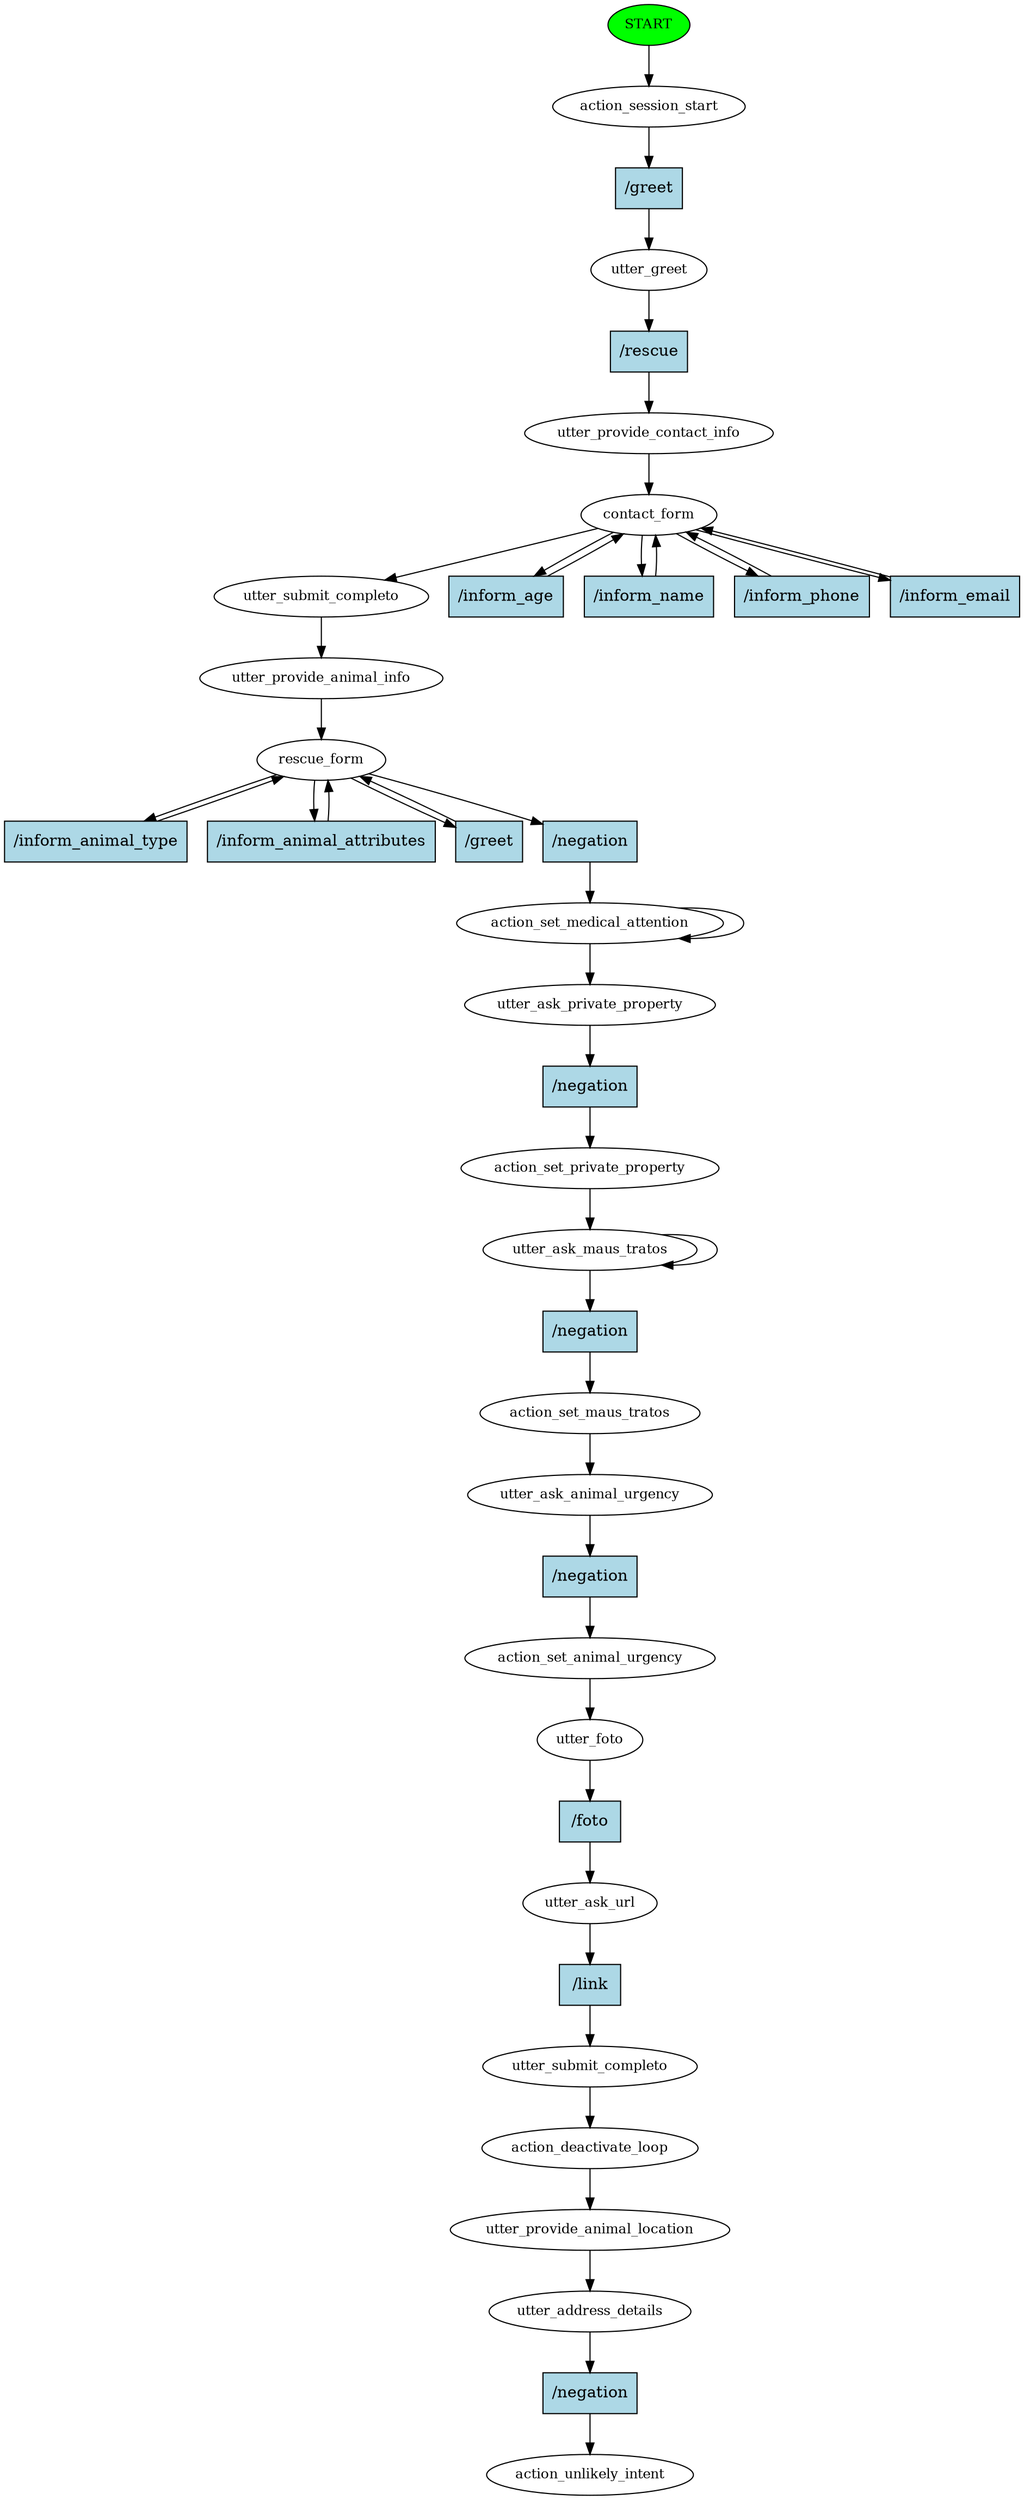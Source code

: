 digraph  {
0 [class="start active", fillcolor=green, fontsize=12, label=START, style=filled];
1 [class=active, fontsize=12, label=action_session_start];
2 [class=active, fontsize=12, label=utter_greet];
3 [class=active, fontsize=12, label=utter_provide_contact_info];
4 [class=active, fontsize=12, label=contact_form];
9 [class=active, fontsize=12, label=utter_submit_completo];
10 [class=active, fontsize=12, label=utter_provide_animal_info];
11 [class=active, fontsize=12, label=rescue_form];
15 [class=active, fontsize=12, label=action_set_medical_attention];
18 [class=active, fontsize=12, label=utter_ask_private_property];
19 [class=active, fontsize=12, label=action_set_private_property];
20 [class=active, fontsize=12, label=utter_ask_maus_tratos];
22 [class=active, fontsize=12, label=action_set_maus_tratos];
23 [class=active, fontsize=12, label=utter_ask_animal_urgency];
24 [class=active, fontsize=12, label=action_set_animal_urgency];
25 [class=active, fontsize=12, label=utter_foto];
26 [class=active, fontsize=12, label=utter_ask_url];
27 [class=active, fontsize=12, label=utter_submit_completo];
28 [class=active, fontsize=12, label=action_deactivate_loop];
29 [class=active, fontsize=12, label=utter_provide_animal_location];
30 [class=active, fontsize=12, label=utter_address_details];
31 [class="dashed active", fontsize=12, label=action_unlikely_intent];
32 [class="intent active", fillcolor=lightblue, label="/greet", shape=rect, style=filled];
33 [class="intent active", fillcolor=lightblue, label="/rescue", shape=rect, style=filled];
34 [class="intent active", fillcolor=lightblue, label="/inform_age", shape=rect, style=filled];
35 [class="intent active", fillcolor=lightblue, label="/inform_name", shape=rect, style=filled];
36 [class="intent active", fillcolor=lightblue, label="/inform_phone", shape=rect, style=filled];
37 [class="intent active", fillcolor=lightblue, label="/inform_email", shape=rect, style=filled];
38 [class="intent active", fillcolor=lightblue, label="/inform_animal_type", shape=rect, style=filled];
39 [class="intent active", fillcolor=lightblue, label="/inform_animal_attributes", shape=rect, style=filled];
40 [class="intent active", fillcolor=lightblue, label="/greet", shape=rect, style=filled];
41 [class="intent active", fillcolor=lightblue, label="/negation", shape=rect, style=filled];
42 [class="intent active", fillcolor=lightblue, label="/negation", shape=rect, style=filled];
43 [class="intent active", fillcolor=lightblue, label="/negation", shape=rect, style=filled];
44 [class="intent active", fillcolor=lightblue, label="/negation", shape=rect, style=filled];
45 [class="intent active", fillcolor=lightblue, label="/foto", shape=rect, style=filled];
46 [class="intent active", fillcolor=lightblue, label="/link", shape=rect, style=filled];
47 [class="intent active", fillcolor=lightblue, label="/negation", shape=rect, style=filled];
0 -> 1  [class=active, key=NONE, label=""];
1 -> 32  [class=active, key=0];
2 -> 33  [class=active, key=0];
3 -> 4  [class=active, key=NONE, label=""];
4 -> 9  [class=active, key=NONE, label=""];
4 -> 34  [class=active, key=0];
4 -> 35  [class=active, key=0];
4 -> 36  [class=active, key=0];
4 -> 37  [class=active, key=0];
9 -> 10  [class=active, key=NONE, label=""];
10 -> 11  [class=active, key=NONE, label=""];
11 -> 38  [class=active, key=0];
11 -> 39  [class=active, key=0];
11 -> 40  [class=active, key=0];
11 -> 41  [class=active, key=0];
15 -> 15  [class=active, key=NONE, label=""];
15 -> 18  [class=active, key=NONE, label=""];
18 -> 42  [class=active, key=0];
19 -> 20  [class=active, key=NONE, label=""];
20 -> 20  [class=active, key=NONE, label=""];
20 -> 43  [class=active, key=0];
22 -> 23  [class=active, key=NONE, label=""];
23 -> 44  [class=active, key=0];
24 -> 25  [class=active, key=NONE, label=""];
25 -> 45  [class=active, key=0];
26 -> 46  [class=active, key=0];
27 -> 28  [class=active, key=NONE, label=""];
28 -> 29  [class=active, key=NONE, label=""];
29 -> 30  [class=active, key=NONE, label=""];
30 -> 47  [class=active, key=0];
32 -> 2  [class=active, key=0];
33 -> 3  [class=active, key=0];
34 -> 4  [class=active, key=0];
35 -> 4  [class=active, key=0];
36 -> 4  [class=active, key=0];
37 -> 4  [class=active, key=0];
38 -> 11  [class=active, key=0];
39 -> 11  [class=active, key=0];
40 -> 11  [class=active, key=0];
41 -> 15  [class=active, key=0];
42 -> 19  [class=active, key=0];
43 -> 22  [class=active, key=0];
44 -> 24  [class=active, key=0];
45 -> 26  [class=active, key=0];
46 -> 27  [class=active, key=0];
47 -> 31  [class=active, key=0];
}
